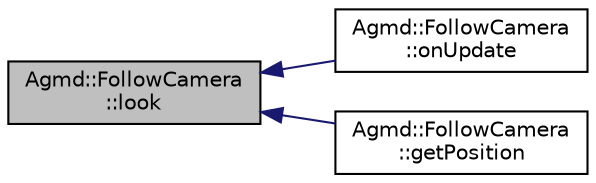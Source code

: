digraph "Agmd::FollowCamera::look"
{
  edge [fontname="Helvetica",fontsize="10",labelfontname="Helvetica",labelfontsize="10"];
  node [fontname="Helvetica",fontsize="10",shape=record];
  rankdir="LR";
  Node1 [label="Agmd::FollowCamera\l::look",height=0.2,width=0.4,color="black", fillcolor="grey75", style="filled" fontcolor="black"];
  Node1 -> Node2 [dir="back",color="midnightblue",fontsize="10",style="solid",fontname="Helvetica"];
  Node2 [label="Agmd::FollowCamera\l::onUpdate",height=0.2,width=0.4,color="black", fillcolor="white", style="filled",URL="$class_agmd_1_1_follow_camera.html#ab79070a449a69cb3efe591aa631cb908"];
  Node1 -> Node3 [dir="back",color="midnightblue",fontsize="10",style="solid",fontname="Helvetica"];
  Node3 [label="Agmd::FollowCamera\l::getPosition",height=0.2,width=0.4,color="black", fillcolor="white", style="filled",URL="$class_agmd_1_1_follow_camera.html#a00844fc6f5c31935b3590c781d16f90c"];
}
